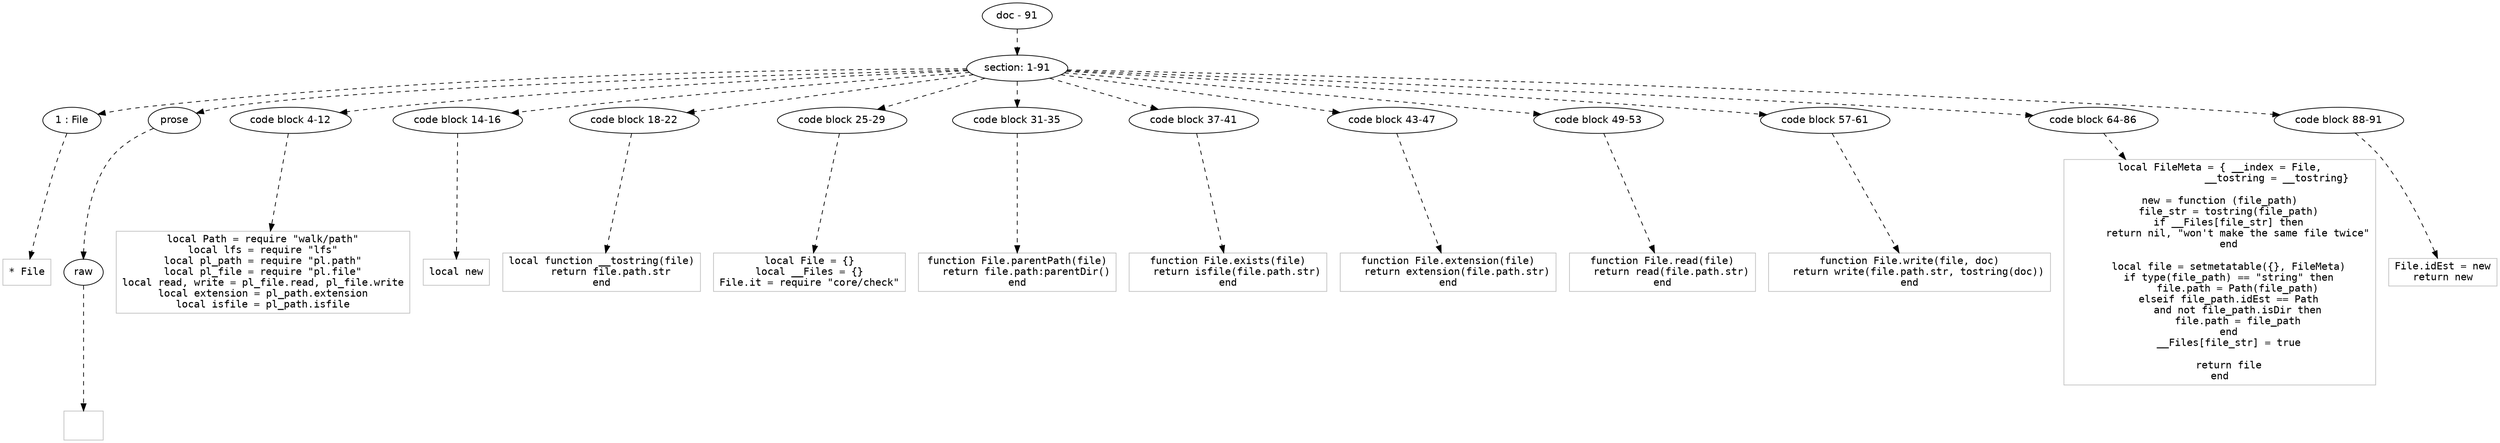 digraph lpegNode {

node [fontname=Helvetica]
edge [style=dashed]

doc_0 [label="doc - 91"]


doc_0 -> { section_1}
{rank=same; section_1}

section_1 [label="section: 1-91"]


// END RANK doc_0

section_1 -> { header_2 prose_3 codeblock_4 codeblock_5 codeblock_6 codeblock_7 codeblock_8 codeblock_9 codeblock_10 codeblock_11 codeblock_12 codeblock_13 codeblock_14}
{rank=same; header_2 prose_3 codeblock_4 codeblock_5 codeblock_6 codeblock_7 codeblock_8 codeblock_9 codeblock_10 codeblock_11 codeblock_12 codeblock_13 codeblock_14}

header_2 [label="1 : File"]

prose_3 [label="prose"]

codeblock_4 [label="code block 4-12"]

codeblock_5 [label="code block 14-16"]

codeblock_6 [label="code block 18-22"]

codeblock_7 [label="code block 25-29"]

codeblock_8 [label="code block 31-35"]

codeblock_9 [label="code block 37-41"]

codeblock_10 [label="code block 43-47"]

codeblock_11 [label="code block 49-53"]

codeblock_12 [label="code block 57-61"]

codeblock_13 [label="code block 64-86"]

codeblock_14 [label="code block 88-91"]


// END RANK section_1

header_2 -> leaf_15
leaf_15  [color=Gray,shape=rectangle,fontname=Inconsolata,label="* File"]
// END RANK header_2

prose_3 -> { raw_16}
{rank=same; raw_16}

raw_16 [label="raw"]


// END RANK prose_3

raw_16 -> leaf_17
leaf_17  [color=Gray,shape=rectangle,fontname=Inconsolata,label="

"]
// END RANK raw_16

codeblock_4 -> leaf_18
leaf_18  [color=Gray,shape=rectangle,fontname=Inconsolata,label="local Path = require \"walk/path\"
local lfs = require \"lfs\"
local pl_path = require \"pl.path\"
local pl_file = require \"pl.file\"
local read, write = pl_file.read, pl_file.write
local extension = pl_path.extension
local isfile = pl_path.isfile"]
// END RANK codeblock_4

codeblock_5 -> leaf_19
leaf_19  [color=Gray,shape=rectangle,fontname=Inconsolata,label="local new"]
// END RANK codeblock_5

codeblock_6 -> leaf_20
leaf_20  [color=Gray,shape=rectangle,fontname=Inconsolata,label="local function __tostring(file)
   return file.path.str
end"]
// END RANK codeblock_6

codeblock_7 -> leaf_21
leaf_21  [color=Gray,shape=rectangle,fontname=Inconsolata,label="local File = {}
local __Files = {}
File.it = require \"core/check\""]
// END RANK codeblock_7

codeblock_8 -> leaf_22
leaf_22  [color=Gray,shape=rectangle,fontname=Inconsolata,label="function File.parentPath(file)
   return file.path:parentDir()
end"]
// END RANK codeblock_8

codeblock_9 -> leaf_23
leaf_23  [color=Gray,shape=rectangle,fontname=Inconsolata,label="function File.exists(file)
   return isfile(file.path.str)
end"]
// END RANK codeblock_9

codeblock_10 -> leaf_24
leaf_24  [color=Gray,shape=rectangle,fontname=Inconsolata,label="function File.extension(file)
   return extension(file.path.str)
end"]
// END RANK codeblock_10

codeblock_11 -> leaf_25
leaf_25  [color=Gray,shape=rectangle,fontname=Inconsolata,label="function File.read(file)
   return read(file.path.str)
end"]
// END RANK codeblock_11

codeblock_12 -> leaf_26
leaf_26  [color=Gray,shape=rectangle,fontname=Inconsolata,label="function File.write(file, doc)
   return write(file.path.str, tostring(doc))
end"]
// END RANK codeblock_12

codeblock_13 -> leaf_27
leaf_27  [color=Gray,shape=rectangle,fontname=Inconsolata,label="local FileMeta = { __index = File,
                   __tostring = __tostring}

new = function (file_path)
   file_str = tostring(file_path)
   if __Files[file_str] then
      return nil, \"won't make the same file twice\"
   end

   local file = setmetatable({}, FileMeta)
   if type(file_path) == \"string\" then
      file.path = Path(file_path)
   elseif file_path.idEst == Path
      and not file_path.isDir then
      file.path = file_path
   end
   __Files[file_str] = true

   return file
end
"]
// END RANK codeblock_13

codeblock_14 -> leaf_28
leaf_28  [color=Gray,shape=rectangle,fontname=Inconsolata,label="File.idEst = new
return new"]
// END RANK codeblock_14


}
